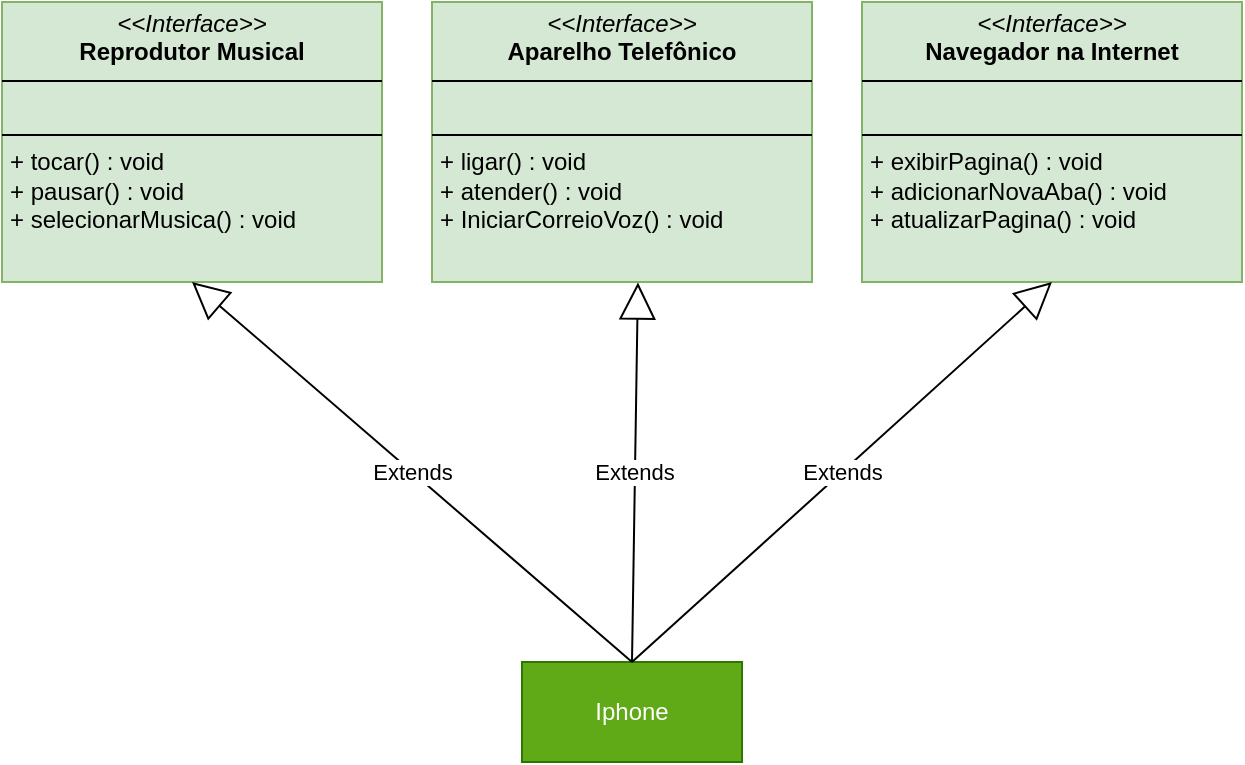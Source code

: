 <mxfile version="24.4.4" type="onedrive">
  <diagram id="FtypijjYb9OOQQ6CKV4L" name="Página-2">
    <mxGraphModel dx="1238" dy="1644" grid="1" gridSize="10" guides="1" tooltips="1" connect="1" arrows="1" fold="1" page="1" pageScale="1" pageWidth="827" pageHeight="1169" math="0" shadow="0">
      <root>
        <mxCell id="0" />
        <mxCell id="1" parent="0" />
        <mxCell id="oEwg1boIaZRltH9u7Cbr-1" value="&lt;p style=&quot;margin:0px;margin-top:4px;text-align:center;&quot;&gt;&lt;i&gt;&amp;lt;&amp;lt;Interface&amp;gt;&amp;gt;&lt;/i&gt;&lt;br&gt;&lt;b&gt;Reprodutor Musical&lt;/b&gt;&lt;/p&gt;&lt;hr size=&quot;1&quot; style=&quot;border-style:solid;&quot;&gt;&lt;p style=&quot;margin:0px;margin-left:4px;&quot;&gt;&lt;br&gt;&lt;/p&gt;&lt;hr size=&quot;1&quot; style=&quot;border-style:solid;&quot;&gt;&lt;p style=&quot;margin:0px;margin-left:4px;&quot;&gt;+ tocar() : void&lt;/p&gt;&lt;p style=&quot;margin:0px;margin-left:4px;&quot;&gt;+ pausar() : void&lt;br&gt;&lt;/p&gt;&lt;p style=&quot;margin:0px;margin-left:4px;&quot;&gt;+ selecionarMusica() : void&lt;br&gt;&lt;/p&gt;&lt;p style=&quot;margin:0px;margin-left:4px;&quot;&gt;&lt;br&gt;&lt;/p&gt;" style="verticalAlign=top;align=left;overflow=fill;html=1;whiteSpace=wrap;fillColor=#d5e8d4;strokeColor=#82b366;" parent="1" vertex="1">
          <mxGeometry x="140" y="-440" width="190" height="140" as="geometry" />
        </mxCell>
        <mxCell id="oEwg1boIaZRltH9u7Cbr-2" value="&lt;p style=&quot;margin:0px;margin-top:4px;text-align:center;&quot;&gt;&lt;i&gt;&amp;lt;&amp;lt;Interface&amp;gt;&amp;gt;&lt;/i&gt;&lt;br&gt;&lt;b&gt;Aparelho Telefônico&lt;/b&gt;&lt;/p&gt;&lt;hr size=&quot;1&quot; style=&quot;border-style:solid;&quot;&gt;&lt;p style=&quot;margin:0px;margin-left:4px;&quot;&gt;&lt;br&gt;&lt;/p&gt;&lt;hr size=&quot;1&quot; style=&quot;border-style:solid;&quot;&gt;&lt;p style=&quot;margin: 0px 0px 0px 4px;&quot;&gt;+ ligar() : void&lt;/p&gt;&lt;p style=&quot;margin: 0px 0px 0px 4px;&quot;&gt;+ atender() : void&lt;br&gt;&lt;/p&gt;&lt;p style=&quot;margin: 0px 0px 0px 4px;&quot;&gt;+ IniciarCorreioVoz() : void&lt;/p&gt;" style="verticalAlign=top;align=left;overflow=fill;html=1;whiteSpace=wrap;fillColor=#d5e8d4;strokeColor=#82b366;" parent="1" vertex="1">
          <mxGeometry x="355" y="-440" width="190" height="140" as="geometry" />
        </mxCell>
        <mxCell id="oEwg1boIaZRltH9u7Cbr-3" value="&lt;p style=&quot;margin:0px;margin-top:4px;text-align:center;&quot;&gt;&lt;i&gt;&amp;lt;&amp;lt;Interface&amp;gt;&amp;gt;&lt;/i&gt;&lt;br&gt;&lt;b&gt;Navegador na Internet&lt;/b&gt;&lt;/p&gt;&lt;hr size=&quot;1&quot; style=&quot;border-style:solid;&quot;&gt;&lt;p style=&quot;margin:0px;margin-left:4px;&quot;&gt;&lt;br&gt;&lt;/p&gt;&lt;hr size=&quot;1&quot; style=&quot;border-style:solid;&quot;&gt;&lt;p style=&quot;margin: 0px 0px 0px 4px;&quot;&gt;+ exibirPagina() : void&lt;/p&gt;&lt;p style=&quot;margin: 0px 0px 0px 4px;&quot;&gt;+ adicionarNovaAba() : void&lt;br&gt;&lt;/p&gt;&lt;p style=&quot;margin: 0px 0px 0px 4px;&quot;&gt;+ atualizarPagina() : void&lt;/p&gt;" style="verticalAlign=top;align=left;overflow=fill;html=1;whiteSpace=wrap;fillColor=#d5e8d4;strokeColor=#82b366;" parent="1" vertex="1">
          <mxGeometry x="570" y="-440" width="190" height="140" as="geometry" />
        </mxCell>
        <mxCell id="oEwg1boIaZRltH9u7Cbr-4" value="Iphone" style="html=1;whiteSpace=wrap;fillColor=#60a917;fontColor=#ffffff;strokeColor=#2D7600;" parent="1" vertex="1">
          <mxGeometry x="400" y="-110" width="110" height="50" as="geometry" />
        </mxCell>
        <mxCell id="oEwg1boIaZRltH9u7Cbr-5" value="Extends" style="endArrow=block;endSize=16;endFill=0;html=1;rounded=0;entryX=0.5;entryY=1;entryDx=0;entryDy=0;exitX=0.5;exitY=0;exitDx=0;exitDy=0;" parent="1" source="oEwg1boIaZRltH9u7Cbr-4" target="oEwg1boIaZRltH9u7Cbr-1" edge="1">
          <mxGeometry width="160" relative="1" as="geometry">
            <mxPoint x="320" y="-230" as="sourcePoint" />
            <mxPoint x="480" y="-230" as="targetPoint" />
          </mxGeometry>
        </mxCell>
        <mxCell id="oEwg1boIaZRltH9u7Cbr-6" value="Extends" style="endArrow=block;endSize=16;endFill=0;html=1;rounded=0;entryX=0.542;entryY=1.002;entryDx=0;entryDy=0;entryPerimeter=0;exitX=0.5;exitY=0;exitDx=0;exitDy=0;" parent="1" source="oEwg1boIaZRltH9u7Cbr-4" target="oEwg1boIaZRltH9u7Cbr-2" edge="1">
          <mxGeometry width="160" relative="1" as="geometry">
            <mxPoint x="450" y="-120" as="sourcePoint" />
            <mxPoint x="449.5" y="-300.0" as="targetPoint" />
          </mxGeometry>
        </mxCell>
        <mxCell id="oEwg1boIaZRltH9u7Cbr-7" value="Extends" style="endArrow=block;endSize=16;endFill=0;html=1;rounded=0;entryX=0.5;entryY=1;entryDx=0;entryDy=0;exitX=0.5;exitY=0;exitDx=0;exitDy=0;" parent="1" source="oEwg1boIaZRltH9u7Cbr-4" target="oEwg1boIaZRltH9u7Cbr-3" edge="1">
          <mxGeometry width="160" relative="1" as="geometry">
            <mxPoint x="320" y="-230" as="sourcePoint" />
            <mxPoint x="480" y="-230" as="targetPoint" />
          </mxGeometry>
        </mxCell>
      </root>
    </mxGraphModel>
  </diagram>
</mxfile>
